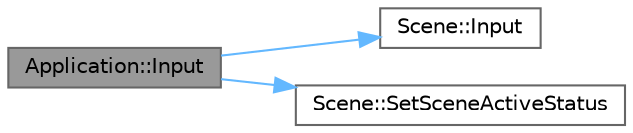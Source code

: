 digraph "Application::Input"
{
 // LATEX_PDF_SIZE
  bgcolor="transparent";
  edge [fontname=Helvetica,fontsize=10,labelfontname=Helvetica,labelfontsize=10];
  node [fontname=Helvetica,fontsize=10,shape=box,height=0.2,width=0.4];
  rankdir="LR";
  Node1 [id="Node000001",label="Application::Input",height=0.2,width=0.4,color="gray40", fillcolor="grey60", style="filled", fontcolor="black",tooltip=" "];
  Node1 -> Node2 [id="edge1_Node000001_Node000002",color="steelblue1",style="solid",tooltip=" "];
  Node2 [id="Node000002",label="Scene::Input",height=0.2,width=0.4,color="grey40", fillcolor="white", style="filled",URL="$struct_scene.html#ae0faba71fd397e2bea5849784ee3d2fe",tooltip=" "];
  Node1 -> Node3 [id="edge2_Node000001_Node000003",color="steelblue1",style="solid",tooltip=" "];
  Node3 [id="Node000003",label="Scene::SetSceneActiveStatus",height=0.2,width=0.4,color="grey40", fillcolor="white", style="filled",URL="$struct_scene.html#afee9735168aa0a95751dbec42fa15d59",tooltip=" "];
}
